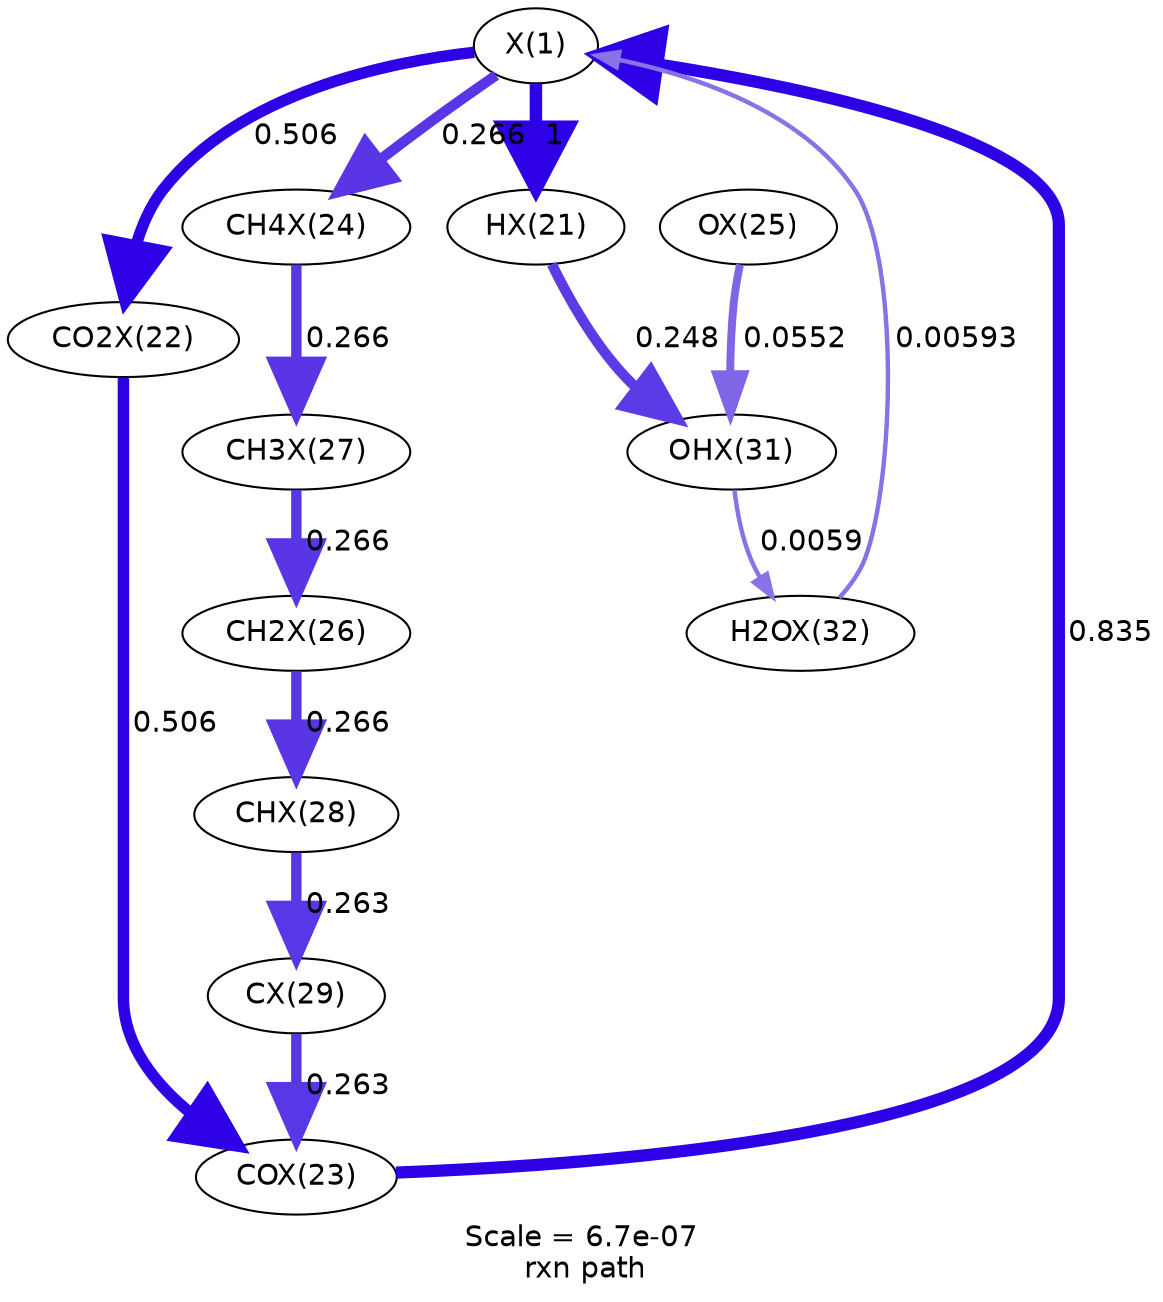 digraph reaction_paths {
center=1;
s0 -> s1[fontname="Helvetica", penwidth=6, arrowsize=3, color="0.7, 1.5, 0.9"
, label=" 1"];
s0 -> s2[fontname="Helvetica", penwidth=5.49, arrowsize=2.74, color="0.7, 1.01, 0.9"
, label=" 0.506"];
s3 -> s0[fontname="Helvetica", penwidth=5.86, arrowsize=2.93, color="0.7, 1.33, 0.9"
, label=" 0.835"];
s12 -> s0[fontname="Helvetica", penwidth=2.13, arrowsize=1.06, color="0.7, 0.506, 0.9"
, label=" 0.00593"];
s0 -> s4[fontname="Helvetica", penwidth=5, arrowsize=2.5, color="0.7, 0.766, 0.9"
, label=" 0.266"];
s1 -> s11[fontname="Helvetica", penwidth=4.95, arrowsize=2.47, color="0.7, 0.748, 0.9"
, label=" 0.248"];
s2 -> s3[fontname="Helvetica", penwidth=5.49, arrowsize=2.74, color="0.7, 1.01, 0.9"
, label=" 0.506"];
s9 -> s3[fontname="Helvetica", penwidth=4.99, arrowsize=2.5, color="0.7, 0.763, 0.9"
, label=" 0.263"];
s5 -> s11[fontname="Helvetica", penwidth=3.81, arrowsize=1.91, color="0.7, 0.555, 0.9"
, label=" 0.0552"];
s7 -> s6[fontname="Helvetica", penwidth=5, arrowsize=2.5, color="0.7, 0.766, 0.9"
, label=" 0.266"];
s6 -> s8[fontname="Helvetica", penwidth=5, arrowsize=2.5, color="0.7, 0.766, 0.9"
, label=" 0.266"];
s4 -> s7[fontname="Helvetica", penwidth=5, arrowsize=2.5, color="0.7, 0.766, 0.9"
, label=" 0.266"];
s8 -> s9[fontname="Helvetica", penwidth=4.99, arrowsize=2.5, color="0.7, 0.763, 0.9"
, label=" 0.263"];
s11 -> s12[fontname="Helvetica", penwidth=2.12, arrowsize=1.06, color="0.7, 0.506, 0.9"
, label=" 0.0059"];
s0 [ fontname="Helvetica", label="X(1)"];
s1 [ fontname="Helvetica", label="HX(21)"];
s2 [ fontname="Helvetica", label="CO2X(22)"];
s3 [ fontname="Helvetica", label="COX(23)"];
s4 [ fontname="Helvetica", label="CH4X(24)"];
s5 [ fontname="Helvetica", label="OX(25)"];
s6 [ fontname="Helvetica", label="CH2X(26)"];
s7 [ fontname="Helvetica", label="CH3X(27)"];
s8 [ fontname="Helvetica", label="CHX(28)"];
s9 [ fontname="Helvetica", label="CX(29)"];
s11 [ fontname="Helvetica", label="OHX(31)"];
s12 [ fontname="Helvetica", label="H2OX(32)"];
 label = "Scale = 6.7e-07\l rxn path";
 fontname = "Helvetica";
}
